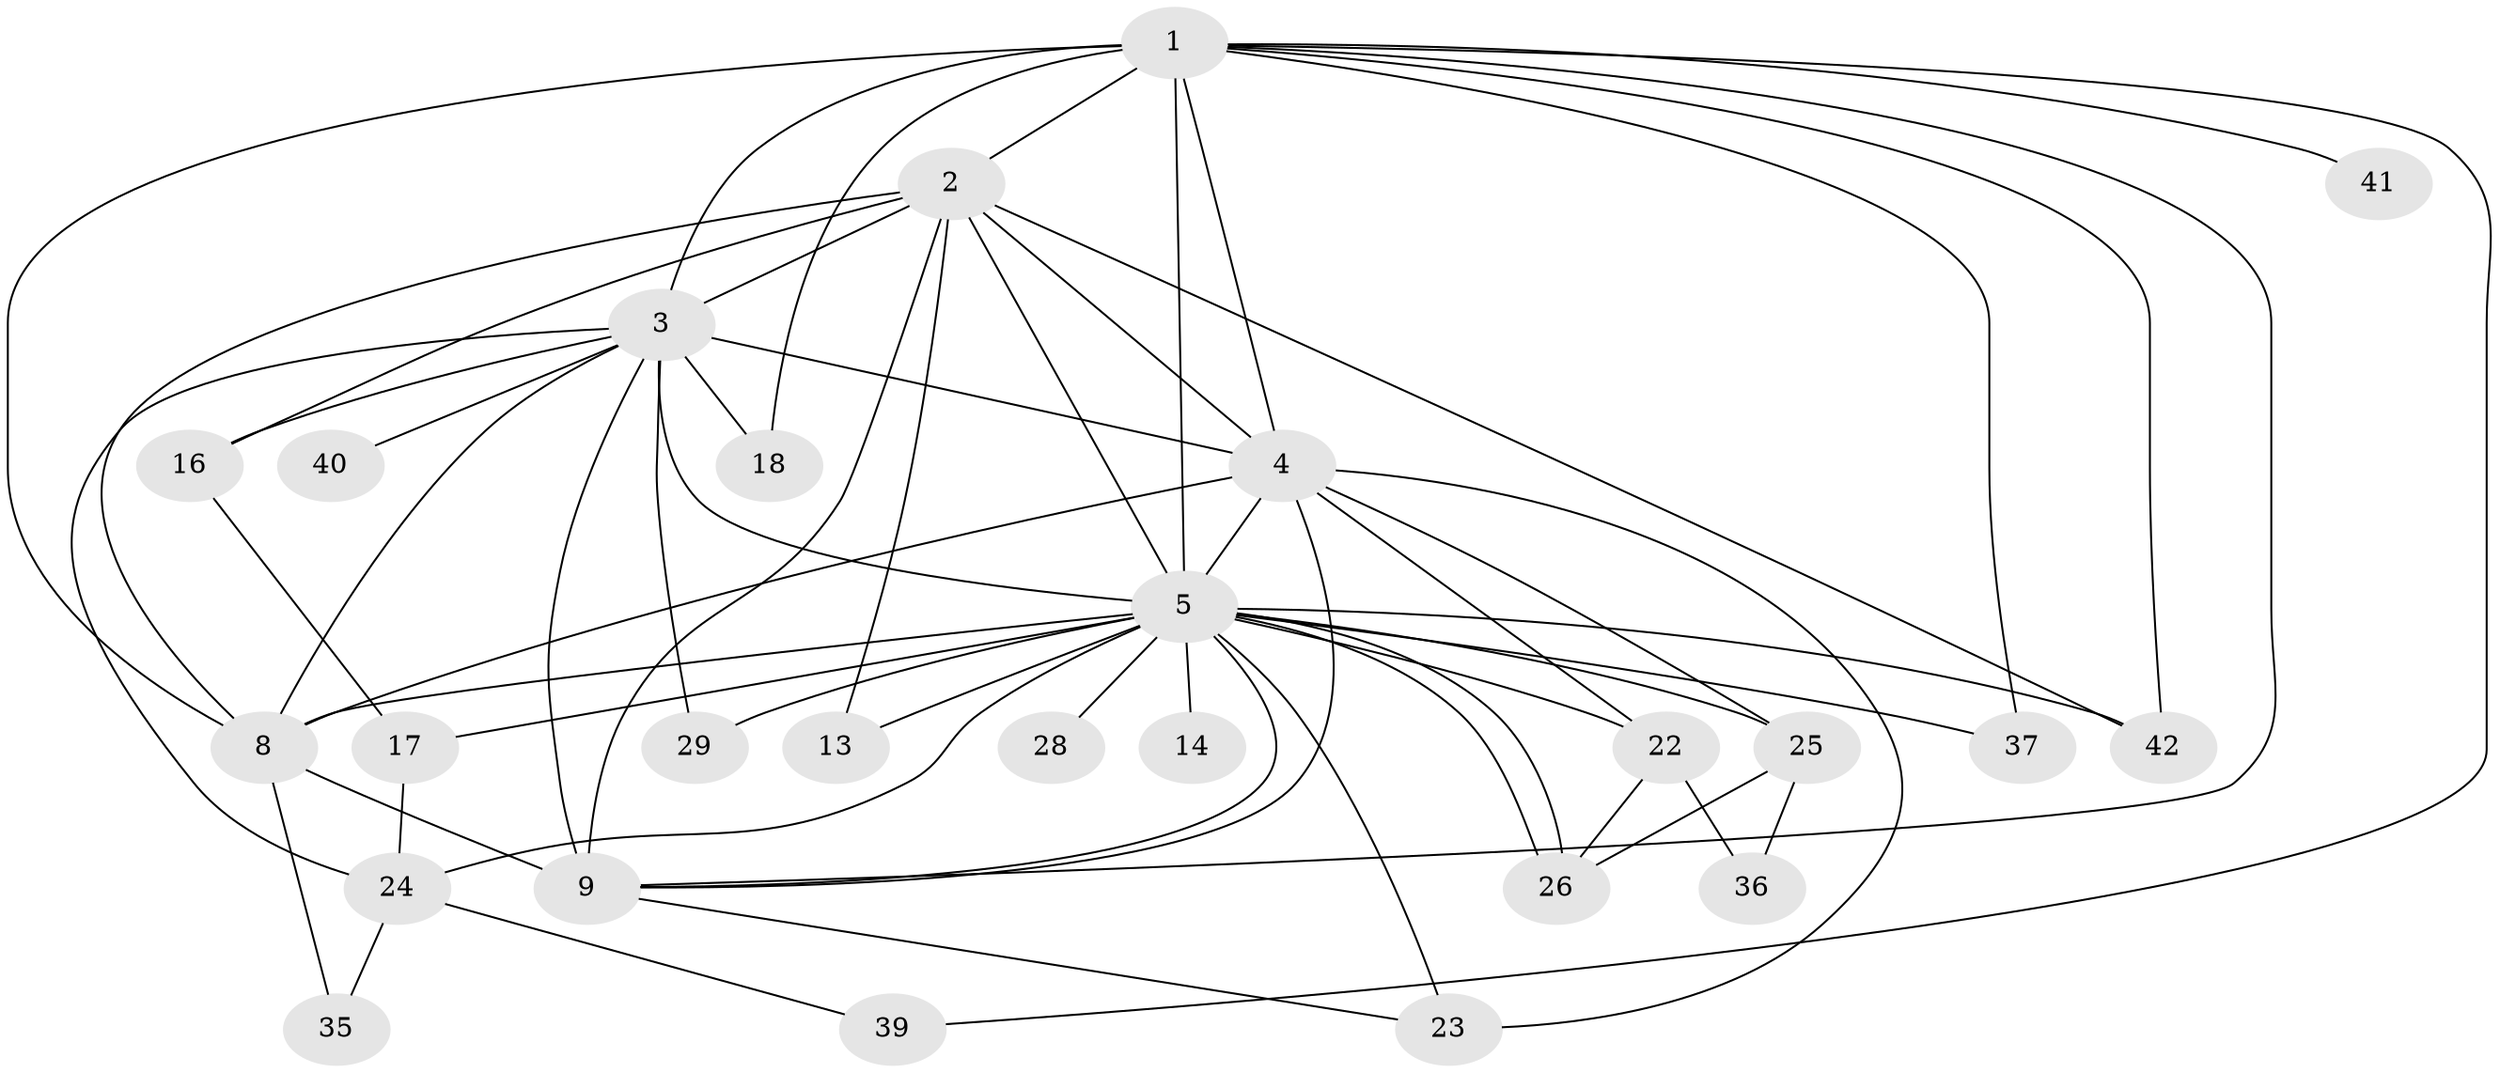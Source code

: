 // original degree distribution, {15: 0.018867924528301886, 12: 0.018867924528301886, 10: 0.03773584905660377, 13: 0.018867924528301886, 20: 0.018867924528301886, 16: 0.018867924528301886, 17: 0.018867924528301886, 14: 0.018867924528301886, 21: 0.018867924528301886, 5: 0.03773584905660377, 3: 0.11320754716981132, 2: 0.5283018867924528, 4: 0.11320754716981132, 6: 0.018867924528301886}
// Generated by graph-tools (version 1.1) at 2025/13/03/09/25 04:13:47]
// undirected, 26 vertices, 60 edges
graph export_dot {
graph [start="1"]
  node [color=gray90,style=filled];
  1 [super="+11"];
  2 [super="+6+27+38"];
  3 [super="+7"];
  4;
  5 [super="+19+10+15"];
  8;
  9 [super="+12+21+20"];
  13;
  14;
  16;
  17;
  18 [super="+43"];
  22;
  23 [super="+44"];
  24 [super="+33"];
  25 [super="+30"];
  26 [super="+47+34"];
  28;
  29;
  35;
  36;
  37;
  39;
  40;
  41;
  42 [super="+51"];
  1 -- 2 [weight=5];
  1 -- 3 [weight=2];
  1 -- 4;
  1 -- 5 [weight=2];
  1 -- 8;
  1 -- 9 [weight=2];
  1 -- 37;
  1 -- 39;
  1 -- 41 [weight=2];
  1 -- 42 [weight=2];
  1 -- 18;
  2 -- 3 [weight=5];
  2 -- 4 [weight=2];
  2 -- 5 [weight=5];
  2 -- 8 [weight=2];
  2 -- 9 [weight=4];
  2 -- 42;
  2 -- 13;
  2 -- 16 [weight=2];
  3 -- 4 [weight=2];
  3 -- 5 [weight=4];
  3 -- 8 [weight=2];
  3 -- 9 [weight=3];
  3 -- 40;
  3 -- 16;
  3 -- 18;
  3 -- 24 [weight=2];
  3 -- 29;
  4 -- 5 [weight=3];
  4 -- 8;
  4 -- 9;
  4 -- 22;
  4 -- 23;
  4 -- 25;
  5 -- 8 [weight=2];
  5 -- 9 [weight=3];
  5 -- 13;
  5 -- 14 [weight=2];
  5 -- 26 [weight=2];
  5 -- 26;
  5 -- 29;
  5 -- 37;
  5 -- 42;
  5 -- 17;
  5 -- 22;
  5 -- 23 [weight=3];
  5 -- 25;
  5 -- 28;
  5 -- 24;
  8 -- 9;
  8 -- 35;
  9 -- 23;
  16 -- 17;
  17 -- 24;
  22 -- 36;
  22 -- 26;
  24 -- 35;
  24 -- 39;
  25 -- 36;
  25 -- 26;
}
